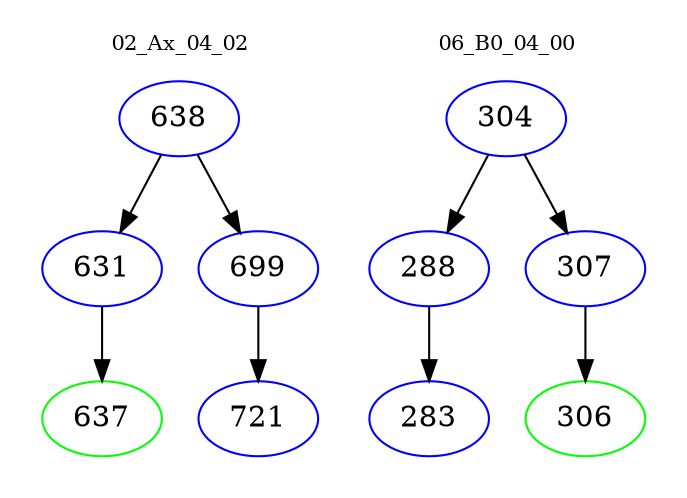 digraph{
subgraph cluster_0 {
color = white
label = "02_Ax_04_02";
fontsize=10;
T0_638 [label="638", color="blue"]
T0_638 -> T0_631 [color="black"]
T0_631 [label="631", color="blue"]
T0_631 -> T0_637 [color="black"]
T0_637 [label="637", color="green"]
T0_638 -> T0_699 [color="black"]
T0_699 [label="699", color="blue"]
T0_699 -> T0_721 [color="black"]
T0_721 [label="721", color="blue"]
}
subgraph cluster_1 {
color = white
label = "06_B0_04_00";
fontsize=10;
T1_304 [label="304", color="blue"]
T1_304 -> T1_288 [color="black"]
T1_288 [label="288", color="blue"]
T1_288 -> T1_283 [color="black"]
T1_283 [label="283", color="blue"]
T1_304 -> T1_307 [color="black"]
T1_307 [label="307", color="blue"]
T1_307 -> T1_306 [color="black"]
T1_306 [label="306", color="green"]
}
}
